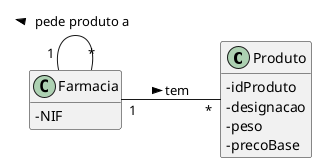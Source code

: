 @startuml
skinparam classAttributeIconSize 0
hide methods
left to right direction

class Produto {
  -idProduto
  -designacao
  -peso
  -precoBase
}

class Farmacia {
  -NIF
}

Farmacia "1" -- "*" Farmacia: pede produto a >
Farmacia "1" -- "*" Produto: tem >

@enduml